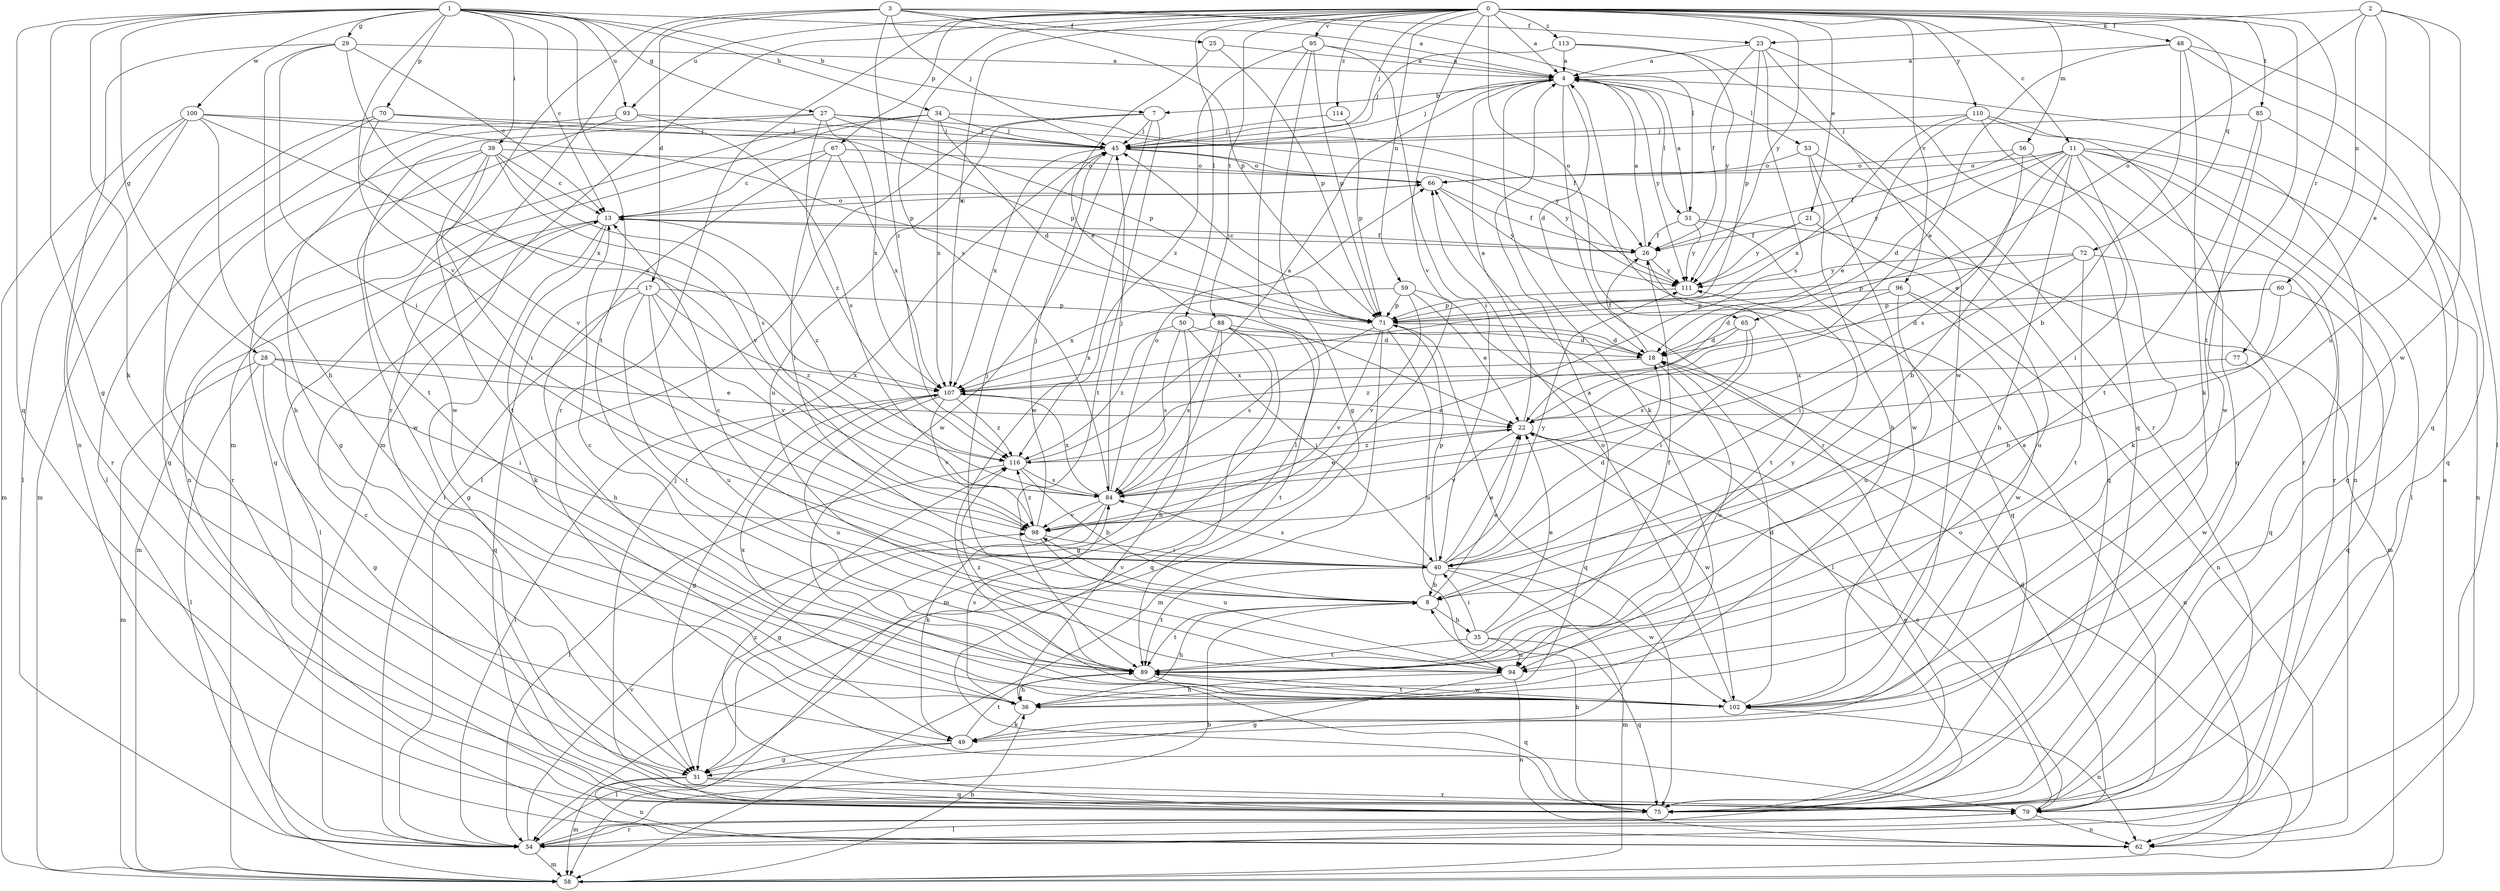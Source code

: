 strict digraph  {
0;
1;
2;
3;
4;
7;
8;
11;
13;
17;
18;
21;
22;
23;
25;
26;
27;
28;
29;
31;
34;
35;
36;
39;
40;
45;
48;
49;
50;
51;
53;
54;
56;
58;
59;
60;
62;
65;
66;
67;
70;
71;
72;
75;
77;
79;
84;
85;
88;
89;
93;
94;
95;
96;
98;
100;
102;
107;
110;
111;
113;
114;
116;
0 -> 4  [label=a];
0 -> 11  [label=c];
0 -> 21  [label=e];
0 -> 45  [label=j];
0 -> 48  [label=k];
0 -> 50  [label=l];
0 -> 56  [label=m];
0 -> 58  [label=m];
0 -> 59  [label=n];
0 -> 65  [label=o];
0 -> 67  [label=p];
0 -> 72  [label=q];
0 -> 77  [label=r];
0 -> 79  [label=r];
0 -> 84  [label=s];
0 -> 85  [label=t];
0 -> 88  [label=t];
0 -> 89  [label=t];
0 -> 93  [label=u];
0 -> 95  [label=v];
0 -> 96  [label=v];
0 -> 98  [label=v];
0 -> 107  [label=x];
0 -> 110  [label=y];
0 -> 111  [label=y];
0 -> 113  [label=z];
0 -> 114  [label=z];
1 -> 4  [label=a];
1 -> 7  [label=b];
1 -> 13  [label=c];
1 -> 27  [label=g];
1 -> 28  [label=g];
1 -> 29  [label=g];
1 -> 31  [label=g];
1 -> 34  [label=h];
1 -> 39  [label=i];
1 -> 49  [label=k];
1 -> 70  [label=p];
1 -> 75  [label=q];
1 -> 89  [label=t];
1 -> 93  [label=u];
1 -> 98  [label=v];
1 -> 100  [label=w];
2 -> 22  [label=e];
2 -> 23  [label=f];
2 -> 60  [label=n];
2 -> 65  [label=o];
2 -> 94  [label=u];
2 -> 102  [label=w];
3 -> 17  [label=d];
3 -> 23  [label=f];
3 -> 25  [label=f];
3 -> 45  [label=j];
3 -> 51  [label=l];
3 -> 58  [label=m];
3 -> 71  [label=p];
3 -> 79  [label=r];
3 -> 116  [label=z];
4 -> 7  [label=b];
4 -> 18  [label=d];
4 -> 45  [label=j];
4 -> 49  [label=k];
4 -> 51  [label=l];
4 -> 53  [label=l];
4 -> 79  [label=r];
4 -> 111  [label=y];
7 -> 45  [label=j];
7 -> 54  [label=l];
7 -> 89  [label=t];
7 -> 94  [label=u];
7 -> 102  [label=w];
8 -> 13  [label=c];
8 -> 22  [label=e];
8 -> 35  [label=h];
8 -> 36  [label=h];
8 -> 45  [label=j];
8 -> 89  [label=t];
8 -> 98  [label=v];
11 -> 8  [label=b];
11 -> 18  [label=d];
11 -> 36  [label=h];
11 -> 49  [label=k];
11 -> 54  [label=l];
11 -> 62  [label=n];
11 -> 66  [label=o];
11 -> 75  [label=q];
11 -> 79  [label=r];
11 -> 84  [label=s];
11 -> 111  [label=y];
13 -> 26  [label=f];
13 -> 31  [label=g];
13 -> 49  [label=k];
13 -> 54  [label=l];
13 -> 58  [label=m];
13 -> 66  [label=o];
13 -> 116  [label=z];
17 -> 36  [label=h];
17 -> 71  [label=p];
17 -> 75  [label=q];
17 -> 89  [label=t];
17 -> 94  [label=u];
17 -> 98  [label=v];
17 -> 116  [label=z];
18 -> 26  [label=f];
18 -> 62  [label=n];
18 -> 94  [label=u];
18 -> 107  [label=x];
21 -> 26  [label=f];
21 -> 94  [label=u];
21 -> 111  [label=y];
22 -> 4  [label=a];
22 -> 98  [label=v];
22 -> 102  [label=w];
22 -> 116  [label=z];
23 -> 4  [label=a];
23 -> 26  [label=f];
23 -> 71  [label=p];
23 -> 75  [label=q];
23 -> 84  [label=s];
23 -> 102  [label=w];
25 -> 4  [label=a];
25 -> 22  [label=e];
25 -> 71  [label=p];
26 -> 4  [label=a];
26 -> 13  [label=c];
26 -> 89  [label=t];
26 -> 111  [label=y];
27 -> 31  [label=g];
27 -> 45  [label=j];
27 -> 71  [label=p];
27 -> 89  [label=t];
27 -> 107  [label=x];
27 -> 111  [label=y];
27 -> 116  [label=z];
28 -> 22  [label=e];
28 -> 31  [label=g];
28 -> 40  [label=i];
28 -> 54  [label=l];
28 -> 58  [label=m];
28 -> 107  [label=x];
29 -> 4  [label=a];
29 -> 13  [label=c];
29 -> 36  [label=h];
29 -> 40  [label=i];
29 -> 62  [label=n];
29 -> 84  [label=s];
31 -> 58  [label=m];
31 -> 62  [label=n];
31 -> 75  [label=q];
31 -> 79  [label=r];
34 -> 18  [label=d];
34 -> 26  [label=f];
34 -> 45  [label=j];
34 -> 62  [label=n];
34 -> 102  [label=w];
34 -> 107  [label=x];
35 -> 22  [label=e];
35 -> 40  [label=i];
35 -> 75  [label=q];
35 -> 89  [label=t];
35 -> 94  [label=u];
35 -> 111  [label=y];
36 -> 4  [label=a];
36 -> 49  [label=k];
36 -> 84  [label=s];
39 -> 13  [label=c];
39 -> 40  [label=i];
39 -> 66  [label=o];
39 -> 79  [label=r];
39 -> 84  [label=s];
39 -> 89  [label=t];
39 -> 98  [label=v];
39 -> 102  [label=w];
40 -> 8  [label=b];
40 -> 18  [label=d];
40 -> 22  [label=e];
40 -> 58  [label=m];
40 -> 71  [label=p];
40 -> 84  [label=s];
40 -> 89  [label=t];
40 -> 102  [label=w];
40 -> 111  [label=y];
45 -> 66  [label=o];
45 -> 102  [label=w];
45 -> 107  [label=x];
45 -> 111  [label=y];
48 -> 4  [label=a];
48 -> 8  [label=b];
48 -> 22  [label=e];
48 -> 49  [label=k];
48 -> 54  [label=l];
48 -> 75  [label=q];
49 -> 31  [label=g];
49 -> 54  [label=l];
49 -> 89  [label=t];
50 -> 18  [label=d];
50 -> 36  [label=h];
50 -> 40  [label=i];
50 -> 84  [label=s];
50 -> 107  [label=x];
51 -> 4  [label=a];
51 -> 26  [label=f];
51 -> 58  [label=m];
51 -> 75  [label=q];
51 -> 111  [label=y];
53 -> 36  [label=h];
53 -> 66  [label=o];
53 -> 75  [label=q];
53 -> 102  [label=w];
54 -> 8  [label=b];
54 -> 58  [label=m];
54 -> 79  [label=r];
54 -> 98  [label=v];
56 -> 22  [label=e];
56 -> 26  [label=f];
56 -> 40  [label=i];
56 -> 66  [label=o];
58 -> 4  [label=a];
58 -> 36  [label=h];
58 -> 66  [label=o];
59 -> 22  [label=e];
59 -> 54  [label=l];
59 -> 71  [label=p];
59 -> 98  [label=v];
59 -> 107  [label=x];
60 -> 8  [label=b];
60 -> 18  [label=d];
60 -> 71  [label=p];
60 -> 75  [label=q];
65 -> 18  [label=d];
65 -> 40  [label=i];
65 -> 84  [label=s];
65 -> 116  [label=z];
66 -> 13  [label=c];
66 -> 26  [label=f];
66 -> 111  [label=y];
67 -> 13  [label=c];
67 -> 40  [label=i];
67 -> 54  [label=l];
67 -> 66  [label=o];
67 -> 107  [label=x];
70 -> 45  [label=j];
70 -> 58  [label=m];
70 -> 71  [label=p];
70 -> 75  [label=q];
70 -> 98  [label=v];
71 -> 18  [label=d];
71 -> 45  [label=j];
71 -> 58  [label=m];
71 -> 75  [label=q];
71 -> 84  [label=s];
71 -> 94  [label=u];
71 -> 98  [label=v];
72 -> 40  [label=i];
72 -> 71  [label=p];
72 -> 75  [label=q];
72 -> 89  [label=t];
72 -> 111  [label=y];
75 -> 8  [label=b];
75 -> 22  [label=e];
75 -> 45  [label=j];
75 -> 116  [label=z];
77 -> 102  [label=w];
77 -> 107  [label=x];
79 -> 4  [label=a];
79 -> 13  [label=c];
79 -> 18  [label=d];
79 -> 22  [label=e];
79 -> 54  [label=l];
79 -> 62  [label=n];
84 -> 22  [label=e];
84 -> 31  [label=g];
84 -> 45  [label=j];
84 -> 49  [label=k];
84 -> 66  [label=o];
84 -> 98  [label=v];
84 -> 107  [label=x];
85 -> 45  [label=j];
85 -> 75  [label=q];
85 -> 89  [label=t];
85 -> 102  [label=w];
88 -> 18  [label=d];
88 -> 31  [label=g];
88 -> 58  [label=m];
88 -> 75  [label=q];
88 -> 84  [label=s];
88 -> 89  [label=t];
88 -> 116  [label=z];
89 -> 13  [label=c];
89 -> 26  [label=f];
89 -> 36  [label=h];
89 -> 75  [label=q];
89 -> 102  [label=w];
89 -> 116  [label=z];
93 -> 45  [label=j];
93 -> 54  [label=l];
93 -> 75  [label=q];
93 -> 84  [label=s];
94 -> 31  [label=g];
94 -> 36  [label=h];
94 -> 62  [label=n];
95 -> 4  [label=a];
95 -> 31  [label=g];
95 -> 40  [label=i];
95 -> 54  [label=l];
95 -> 71  [label=p];
95 -> 116  [label=z];
96 -> 18  [label=d];
96 -> 62  [label=n];
96 -> 71  [label=p];
96 -> 94  [label=u];
96 -> 102  [label=w];
98 -> 40  [label=i];
98 -> 45  [label=j];
98 -> 94  [label=u];
98 -> 116  [label=z];
100 -> 36  [label=h];
100 -> 45  [label=j];
100 -> 54  [label=l];
100 -> 58  [label=m];
100 -> 71  [label=p];
100 -> 79  [label=r];
100 -> 107  [label=x];
102 -> 18  [label=d];
102 -> 62  [label=n];
102 -> 66  [label=o];
102 -> 89  [label=t];
102 -> 107  [label=x];
107 -> 22  [label=e];
107 -> 31  [label=g];
107 -> 54  [label=l];
107 -> 94  [label=u];
107 -> 98  [label=v];
107 -> 116  [label=z];
110 -> 22  [label=e];
110 -> 45  [label=j];
110 -> 62  [label=n];
110 -> 75  [label=q];
110 -> 79  [label=r];
110 -> 107  [label=x];
111 -> 71  [label=p];
113 -> 4  [label=a];
113 -> 45  [label=j];
113 -> 79  [label=r];
113 -> 111  [label=y];
114 -> 45  [label=j];
114 -> 71  [label=p];
116 -> 4  [label=a];
116 -> 8  [label=b];
116 -> 54  [label=l];
116 -> 84  [label=s];
}
